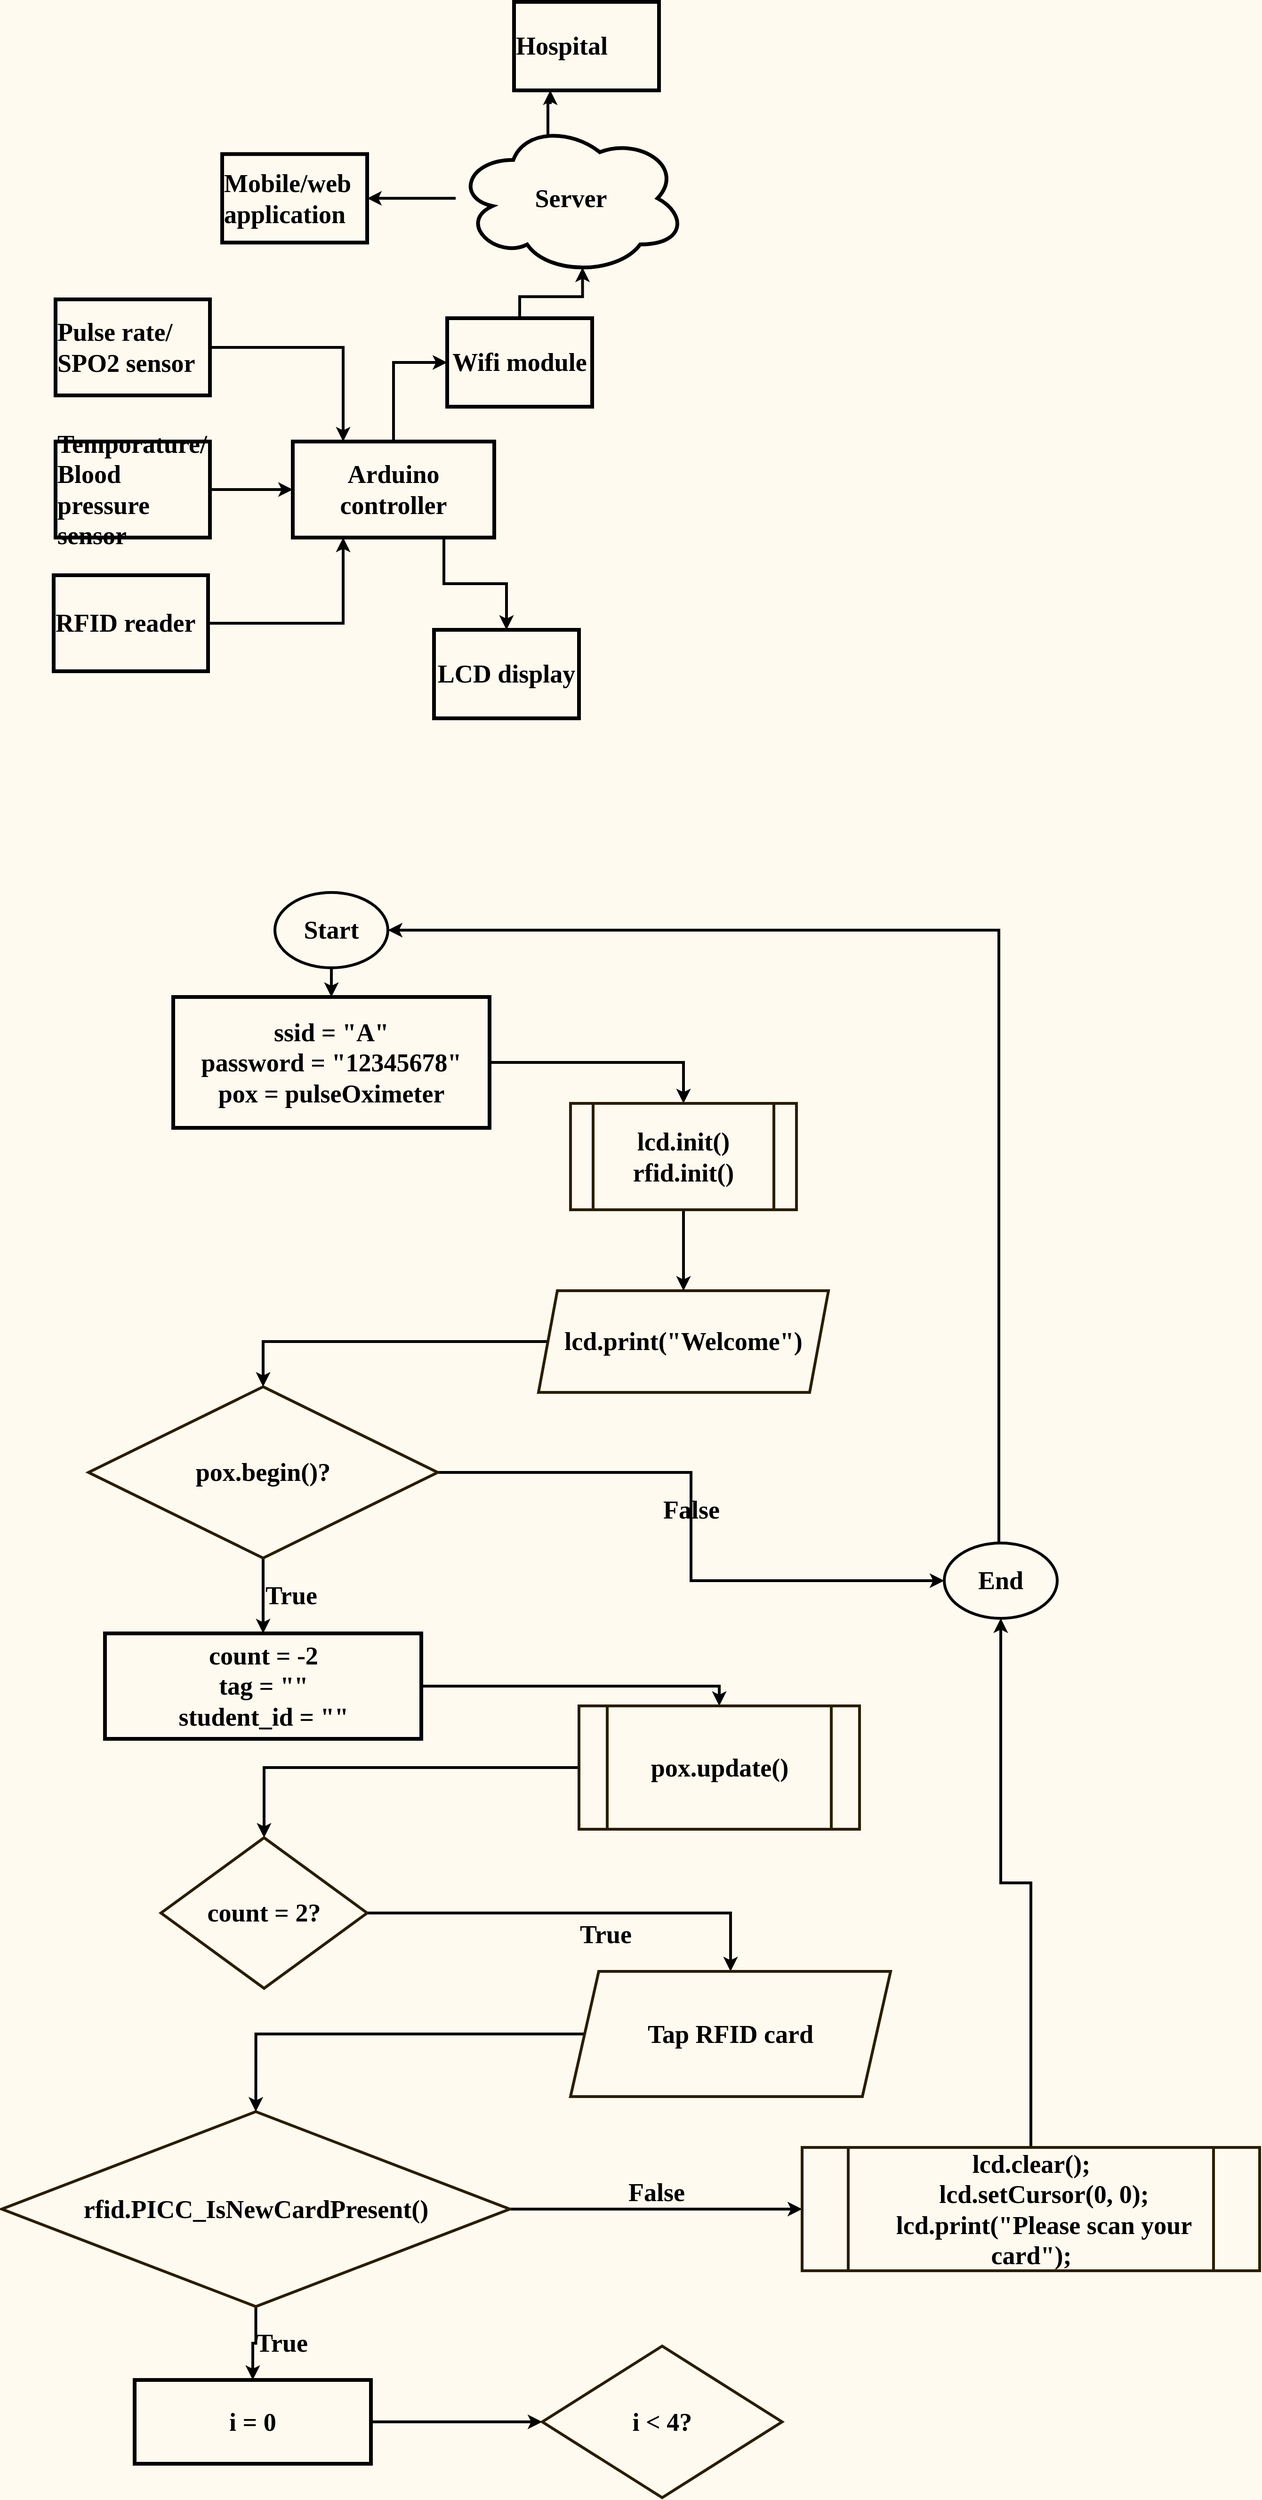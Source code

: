 <mxfile version="20.5.1" type="github">
  <diagram id="MGJxMbVjlbr7KXQ5UN1Q" name="Page-1">
    <mxGraphModel dx="1008" dy="725" grid="0" gridSize="10" guides="1" tooltips="1" connect="1" arrows="1" fold="1" page="1" pageScale="1" pageWidth="850" pageHeight="1100" background="#FFFAEF" math="0" shadow="0">
      <root>
        <mxCell id="0" />
        <mxCell id="1" parent="0" />
        <mxCell id="DJ8g7D3eGbYBYhp7FH4V-6" style="edgeStyle=orthogonalEdgeStyle;rounded=0;orthogonalLoop=1;jettySize=auto;html=1;entryX=0.25;entryY=0;entryDx=0;entryDy=0;fontFamily=Space Grotesk;fontSource=https%3A%2F%2Ffonts.googleapis.com%2Fcss%3Ffamily%3DSpace%2BGrotesk;fontSize=27;strokeWidth=3;" parent="1" source="DJ8g7D3eGbYBYhp7FH4V-1" target="DJ8g7D3eGbYBYhp7FH4V-5" edge="1">
          <mxGeometry relative="1" as="geometry" />
        </mxCell>
        <mxCell id="DJ8g7D3eGbYBYhp7FH4V-1" value="Pulse rate/ SPO2 sensor" style="rounded=0;whiteSpace=wrap;html=1;fillColor=#FFFAEF;strokeWidth=4;fontFamily=Space Grotesk;fontSource=https%3A%2F%2Ffonts.googleapis.com%2Fcss%3Ffamily%3DSpace%2BGrotesk;fontSize=27;align=left;fontStyle=1" parent="1" vertex="1">
          <mxGeometry x="74" y="351" width="164" height="102" as="geometry" />
        </mxCell>
        <mxCell id="DJ8g7D3eGbYBYhp7FH4V-7" style="edgeStyle=orthogonalEdgeStyle;rounded=0;orthogonalLoop=1;jettySize=auto;html=1;entryX=0;entryY=0.5;entryDx=0;entryDy=0;fontFamily=Space Grotesk;fontSource=https%3A%2F%2Ffonts.googleapis.com%2Fcss%3Ffamily%3DSpace%2BGrotesk;fontSize=27;strokeWidth=3;" parent="1" source="DJ8g7D3eGbYBYhp7FH4V-3" target="DJ8g7D3eGbYBYhp7FH4V-5" edge="1">
          <mxGeometry relative="1" as="geometry" />
        </mxCell>
        <mxCell id="DJ8g7D3eGbYBYhp7FH4V-3" value="Temporature/ Blood pressure sensor" style="rounded=0;whiteSpace=wrap;html=1;fillColor=#FFFAEF;strokeWidth=4;fontFamily=Space Grotesk;fontSource=https%3A%2F%2Ffonts.googleapis.com%2Fcss%3Ffamily%3DSpace%2BGrotesk;fontSize=27;align=left;fontStyle=1" parent="1" vertex="1">
          <mxGeometry x="74" y="502" width="164" height="102" as="geometry" />
        </mxCell>
        <mxCell id="DJ8g7D3eGbYBYhp7FH4V-8" style="edgeStyle=orthogonalEdgeStyle;rounded=0;orthogonalLoop=1;jettySize=auto;html=1;entryX=0.25;entryY=1;entryDx=0;entryDy=0;fontFamily=Space Grotesk;fontSource=https%3A%2F%2Ffonts.googleapis.com%2Fcss%3Ffamily%3DSpace%2BGrotesk;fontSize=27;strokeWidth=3;" parent="1" source="DJ8g7D3eGbYBYhp7FH4V-4" target="DJ8g7D3eGbYBYhp7FH4V-5" edge="1">
          <mxGeometry relative="1" as="geometry" />
        </mxCell>
        <mxCell id="DJ8g7D3eGbYBYhp7FH4V-4" value="RFID reader" style="rounded=0;whiteSpace=wrap;html=1;fillColor=#FFFAEF;strokeWidth=4;fontFamily=Space Grotesk;fontSource=https%3A%2F%2Ffonts.googleapis.com%2Fcss%3Ffamily%3DSpace%2BGrotesk;fontSize=27;align=left;fontStyle=1" parent="1" vertex="1">
          <mxGeometry x="72" y="644" width="164" height="102" as="geometry" />
        </mxCell>
        <mxCell id="DJ8g7D3eGbYBYhp7FH4V-10" style="edgeStyle=orthogonalEdgeStyle;rounded=0;orthogonalLoop=1;jettySize=auto;html=1;exitX=0.75;exitY=1;exitDx=0;exitDy=0;entryX=0.5;entryY=0;entryDx=0;entryDy=0;strokeWidth=3;fontFamily=Space Grotesk;fontSource=https%3A%2F%2Ffonts.googleapis.com%2Fcss%3Ffamily%3DSpace%2BGrotesk;fontSize=27;" parent="1" source="DJ8g7D3eGbYBYhp7FH4V-5" target="DJ8g7D3eGbYBYhp7FH4V-9" edge="1">
          <mxGeometry relative="1" as="geometry" />
        </mxCell>
        <mxCell id="DJ8g7D3eGbYBYhp7FH4V-12" style="edgeStyle=orthogonalEdgeStyle;rounded=0;orthogonalLoop=1;jettySize=auto;html=1;entryX=0;entryY=0.5;entryDx=0;entryDy=0;strokeWidth=3;fontFamily=Space Grotesk;fontSource=https%3A%2F%2Ffonts.googleapis.com%2Fcss%3Ffamily%3DSpace%2BGrotesk;fontSize=27;" parent="1" source="DJ8g7D3eGbYBYhp7FH4V-5" target="DJ8g7D3eGbYBYhp7FH4V-11" edge="1">
          <mxGeometry relative="1" as="geometry" />
        </mxCell>
        <mxCell id="DJ8g7D3eGbYBYhp7FH4V-5" value="Arduino controller" style="rounded=0;whiteSpace=wrap;html=1;fillColor=#FFFAEF;strokeWidth=4;fontFamily=Space Grotesk;fontSource=https%3A%2F%2Ffonts.googleapis.com%2Fcss%3Ffamily%3DSpace%2BGrotesk;fontSize=27;align=center;fontStyle=1" parent="1" vertex="1">
          <mxGeometry x="326" y="502" width="214" height="102" as="geometry" />
        </mxCell>
        <mxCell id="DJ8g7D3eGbYBYhp7FH4V-9" value="LCD display" style="rounded=0;whiteSpace=wrap;html=1;fillColor=#FFFAEF;strokeWidth=4;fontFamily=Space Grotesk;fontSource=https%3A%2F%2Ffonts.googleapis.com%2Fcss%3Ffamily%3DSpace%2BGrotesk;fontSize=27;align=center;fontStyle=1" parent="1" vertex="1">
          <mxGeometry x="476" y="702" width="154" height="94" as="geometry" />
        </mxCell>
        <mxCell id="DJ8g7D3eGbYBYhp7FH4V-14" style="edgeStyle=orthogonalEdgeStyle;rounded=0;orthogonalLoop=1;jettySize=auto;html=1;entryX=0.55;entryY=0.95;entryDx=0;entryDy=0;entryPerimeter=0;strokeWidth=3;fontFamily=Space Grotesk;fontSource=https%3A%2F%2Ffonts.googleapis.com%2Fcss%3Ffamily%3DSpace%2BGrotesk;fontSize=27;" parent="1" source="DJ8g7D3eGbYBYhp7FH4V-11" target="DJ8g7D3eGbYBYhp7FH4V-13" edge="1">
          <mxGeometry relative="1" as="geometry" />
        </mxCell>
        <mxCell id="DJ8g7D3eGbYBYhp7FH4V-11" value="Wifi module" style="rounded=0;whiteSpace=wrap;html=1;fillColor=#FFFAEF;strokeWidth=4;fontFamily=Space Grotesk;fontSource=https%3A%2F%2Ffonts.googleapis.com%2Fcss%3Ffamily%3DSpace%2BGrotesk;fontSize=27;align=center;fontStyle=1" parent="1" vertex="1">
          <mxGeometry x="490" y="371" width="154" height="94" as="geometry" />
        </mxCell>
        <mxCell id="DJ8g7D3eGbYBYhp7FH4V-16" style="edgeStyle=orthogonalEdgeStyle;rounded=0;orthogonalLoop=1;jettySize=auto;html=1;entryX=1;entryY=0.5;entryDx=0;entryDy=0;strokeWidth=3;fontFamily=Space Grotesk;fontSource=https%3A%2F%2Ffonts.googleapis.com%2Fcss%3Ffamily%3DSpace%2BGrotesk;fontSize=27;" parent="1" source="DJ8g7D3eGbYBYhp7FH4V-13" target="DJ8g7D3eGbYBYhp7FH4V-15" edge="1">
          <mxGeometry relative="1" as="geometry" />
        </mxCell>
        <mxCell id="DJ8g7D3eGbYBYhp7FH4V-19" style="edgeStyle=orthogonalEdgeStyle;rounded=0;orthogonalLoop=1;jettySize=auto;html=1;exitX=0.4;exitY=0.1;exitDx=0;exitDy=0;exitPerimeter=0;entryX=0.25;entryY=1;entryDx=0;entryDy=0;strokeWidth=3;fontFamily=Space Grotesk;fontSource=https%3A%2F%2Ffonts.googleapis.com%2Fcss%3Ffamily%3DSpace%2BGrotesk;fontSize=27;" parent="1" source="DJ8g7D3eGbYBYhp7FH4V-13" target="DJ8g7D3eGbYBYhp7FH4V-18" edge="1">
          <mxGeometry relative="1" as="geometry" />
        </mxCell>
        <mxCell id="DJ8g7D3eGbYBYhp7FH4V-13" value="Server" style="ellipse;shape=cloud;whiteSpace=wrap;html=1;strokeWidth=4;fontFamily=Space Grotesk;fontSource=https%3A%2F%2Ffonts.googleapis.com%2Fcss%3Ffamily%3DSpace%2BGrotesk;fontSize=27;fillColor=#FFFAEF;fontStyle=1" parent="1" vertex="1">
          <mxGeometry x="499" y="162" width="245" height="163.33" as="geometry" />
        </mxCell>
        <mxCell id="DJ8g7D3eGbYBYhp7FH4V-15" value="Mobile/web application" style="rounded=0;whiteSpace=wrap;html=1;fillColor=#FFFAEF;strokeWidth=4;fontFamily=Space Grotesk;fontSource=https%3A%2F%2Ffonts.googleapis.com%2Fcss%3Ffamily%3DSpace%2BGrotesk;fontSize=27;align=left;fontStyle=1" parent="1" vertex="1">
          <mxGeometry x="251" y="196.66" width="154" height="94" as="geometry" />
        </mxCell>
        <mxCell id="DJ8g7D3eGbYBYhp7FH4V-18" value="Hospital" style="rounded=0;whiteSpace=wrap;html=1;fillColor=#FFFAEF;strokeWidth=4;fontFamily=Space Grotesk;fontSource=https%3A%2F%2Ffonts.googleapis.com%2Fcss%3Ffamily%3DSpace%2BGrotesk;fontSize=27;align=left;fontStyle=1" parent="1" vertex="1">
          <mxGeometry x="561" y="35" width="154" height="94" as="geometry" />
        </mxCell>
        <mxCell id="ZeVpuo8kQjR2G3YYarO5-6" style="edgeStyle=orthogonalEdgeStyle;rounded=0;orthogonalLoop=1;jettySize=auto;html=1;entryX=0.5;entryY=0;entryDx=0;entryDy=0;fontFamily=Space Grotesk;fontSource=https%3A%2F%2Ffonts.googleapis.com%2Fcss%3Ffamily%3DSpace%2BGrotesk;fontSize=27;strokeWidth=3;" edge="1" parent="1" source="ZeVpuo8kQjR2G3YYarO5-1" target="ZeVpuo8kQjR2G3YYarO5-3">
          <mxGeometry relative="1" as="geometry" />
        </mxCell>
        <mxCell id="ZeVpuo8kQjR2G3YYarO5-1" value="&lt;font face=&quot;Space Grotesk&quot; style=&quot;font-size: 27px;&quot;&gt;Start&lt;/font&gt;" style="ellipse;whiteSpace=wrap;html=1;fillColor=#FFFAEF;strokeWidth=3;fontSize=27;fontStyle=1" vertex="1" parent="1">
          <mxGeometry x="307" y="981" width="120" height="80" as="geometry" />
        </mxCell>
        <mxCell id="ZeVpuo8kQjR2G3YYarO5-9" style="edgeStyle=orthogonalEdgeStyle;rounded=0;orthogonalLoop=1;jettySize=auto;html=1;entryX=1;entryY=0.5;entryDx=0;entryDy=0;labelBackgroundColor=none;strokeWidth=3;fontFamily=Space Grotesk;fontSource=https%3A%2F%2Ffonts.googleapis.com%2Fcss%3Ffamily%3DSpace%2BGrotesk;fontSize=27;exitX=0.5;exitY=0;exitDx=0;exitDy=0;" edge="1" parent="1" source="ZeVpuo8kQjR2G3YYarO5-2" target="ZeVpuo8kQjR2G3YYarO5-1">
          <mxGeometry relative="1" as="geometry">
            <Array as="points">
              <mxPoint x="1076" y="1021" />
            </Array>
          </mxGeometry>
        </mxCell>
        <mxCell id="ZeVpuo8kQjR2G3YYarO5-2" value="&lt;font face=&quot;Space Grotesk&quot; style=&quot;font-size: 27px;&quot;&gt;End&lt;/font&gt;" style="ellipse;whiteSpace=wrap;html=1;fillColor=#FFFAEF;strokeWidth=3;fontSize=27;fontStyle=1" vertex="1" parent="1">
          <mxGeometry x="1018" y="1672" width="120" height="80" as="geometry" />
        </mxCell>
        <mxCell id="ZeVpuo8kQjR2G3YYarO5-7" style="edgeStyle=orthogonalEdgeStyle;rounded=0;orthogonalLoop=1;jettySize=auto;html=1;entryX=0.5;entryY=0;entryDx=0;entryDy=0;strokeWidth=3;fontFamily=Space Grotesk;fontSource=https%3A%2F%2Ffonts.googleapis.com%2Fcss%3Ffamily%3DSpace%2BGrotesk;fontSize=27;" edge="1" parent="1" source="ZeVpuo8kQjR2G3YYarO5-3" target="ZeVpuo8kQjR2G3YYarO5-17">
          <mxGeometry relative="1" as="geometry" />
        </mxCell>
        <mxCell id="ZeVpuo8kQjR2G3YYarO5-3" value="ssid = &quot;A&quot;&lt;br style=&quot;font-size: 27px;&quot;&gt;password = &quot;12345678&quot;&lt;br style=&quot;font-size: 27px;&quot;&gt;pox = pulseOximeter&lt;br style=&quot;font-size: 27px;&quot;&gt;" style="rounded=0;whiteSpace=wrap;html=1;fillColor=#FFFAEF;strokeWidth=4;fontFamily=Space Grotesk;fontSource=https%3A%2F%2Ffonts.googleapis.com%2Fcss%3Ffamily%3DSpace%2BGrotesk;fontSize=27;align=center;fontStyle=1" vertex="1" parent="1">
          <mxGeometry x="199" y="1092" width="336" height="139" as="geometry" />
        </mxCell>
        <mxCell id="ZeVpuo8kQjR2G3YYarO5-14" style="edgeStyle=orthogonalEdgeStyle;rounded=0;orthogonalLoop=1;jettySize=auto;html=1;entryX=0.5;entryY=0;entryDx=0;entryDy=0;labelBackgroundColor=none;strokeWidth=3;fontFamily=Space Grotesk;fontSource=https%3A%2F%2Ffonts.googleapis.com%2Fcss%3Ffamily%3DSpace%2BGrotesk;fontSize=27;" edge="1" parent="1" source="ZeVpuo8kQjR2G3YYarO5-4" target="ZeVpuo8kQjR2G3YYarO5-15">
          <mxGeometry relative="1" as="geometry">
            <mxPoint x="367" y="1894" as="targetPoint" />
          </mxGeometry>
        </mxCell>
        <mxCell id="ZeVpuo8kQjR2G3YYarO5-4" value="count = -2&lt;br style=&quot;font-size: 27px;&quot;&gt;tag = &quot;&quot;&lt;br style=&quot;font-size: 27px;&quot;&gt;student_id = &quot;&quot;" style="rounded=0;whiteSpace=wrap;html=1;fillColor=#FFFAEF;strokeWidth=4;fontFamily=Space Grotesk;fontSource=https%3A%2F%2Ffonts.googleapis.com%2Fcss%3Ffamily%3DSpace%2BGrotesk;fontSize=27;align=center;fontStyle=1" vertex="1" parent="1">
          <mxGeometry x="126.5" y="1768" width="336" height="112" as="geometry" />
        </mxCell>
        <mxCell id="ZeVpuo8kQjR2G3YYarO5-8" value="False" style="edgeStyle=orthogonalEdgeStyle;rounded=0;orthogonalLoop=1;jettySize=auto;html=1;entryX=0;entryY=0.5;entryDx=0;entryDy=0;strokeWidth=3;fontFamily=Space Grotesk;fontSource=https%3A%2F%2Ffonts.googleapis.com%2Fcss%3Ffamily%3DSpace%2BGrotesk;fontSize=27;labelBackgroundColor=none;verticalAlign=bottom;fontStyle=1" edge="1" parent="1" source="ZeVpuo8kQjR2G3YYarO5-5" target="ZeVpuo8kQjR2G3YYarO5-2">
          <mxGeometry relative="1" as="geometry" />
        </mxCell>
        <mxCell id="ZeVpuo8kQjR2G3YYarO5-10" value="True" style="edgeStyle=orthogonalEdgeStyle;rounded=0;orthogonalLoop=1;jettySize=auto;html=1;entryX=0.5;entryY=0;entryDx=0;entryDy=0;labelBackgroundColor=none;strokeWidth=3;fontFamily=Space Grotesk;fontSource=https%3A%2F%2Ffonts.googleapis.com%2Fcss%3Ffamily%3DSpace%2BGrotesk;fontSize=27;labelPosition=right;verticalLabelPosition=middle;align=left;verticalAlign=middle;fontStyle=1" edge="1" parent="1" source="ZeVpuo8kQjR2G3YYarO5-5" target="ZeVpuo8kQjR2G3YYarO5-4">
          <mxGeometry relative="1" as="geometry" />
        </mxCell>
        <mxCell id="ZeVpuo8kQjR2G3YYarO5-5" value="pox.begin()?" style="rhombus;whiteSpace=wrap;html=1;strokeColor=#291D00;strokeWidth=3;fontFamily=Space Grotesk;fontSource=https%3A%2F%2Ffonts.googleapis.com%2Fcss%3Ffamily%3DSpace%2BGrotesk;fontSize=27;fillColor=#FFFAEF;fontStyle=1" vertex="1" parent="1">
          <mxGeometry x="109" y="1506" width="371" height="182" as="geometry" />
        </mxCell>
        <mxCell id="ZeVpuo8kQjR2G3YYarO5-12" style="edgeStyle=orthogonalEdgeStyle;rounded=0;orthogonalLoop=1;jettySize=auto;html=1;entryX=0.5;entryY=0;entryDx=0;entryDy=0;labelBackgroundColor=none;strokeWidth=3;fontFamily=Space Grotesk;fontSource=https%3A%2F%2Ffonts.googleapis.com%2Fcss%3Ffamily%3DSpace%2BGrotesk;fontSize=27;" edge="1" parent="1" source="ZeVpuo8kQjR2G3YYarO5-11" target="ZeVpuo8kQjR2G3YYarO5-5">
          <mxGeometry relative="1" as="geometry" />
        </mxCell>
        <mxCell id="ZeVpuo8kQjR2G3YYarO5-11" value="&lt;span style=&quot;font-size: 27px; font-weight: 700;&quot;&gt;lcd.print(&quot;Welcome&quot;)&lt;/span&gt;" style="shape=parallelogram;perimeter=parallelogramPerimeter;whiteSpace=wrap;html=1;fixedSize=1;strokeColor=#291D00;strokeWidth=3;fontFamily=Space Grotesk;fontSource=https%3A%2F%2Ffonts.googleapis.com%2Fcss%3Ffamily%3DSpace%2BGrotesk;fontSize=27;fillColor=#FFFAEF;" vertex="1" parent="1">
          <mxGeometry x="587" y="1404" width="308" height="108" as="geometry" />
        </mxCell>
        <mxCell id="ZeVpuo8kQjR2G3YYarO5-20" style="edgeStyle=orthogonalEdgeStyle;rounded=0;orthogonalLoop=1;jettySize=auto;html=1;entryX=0.5;entryY=0;entryDx=0;entryDy=0;labelBackgroundColor=none;strokeWidth=3;fontFamily=Space Grotesk;fontSource=https%3A%2F%2Ffonts.googleapis.com%2Fcss%3Ffamily%3DSpace%2BGrotesk;fontSize=27;" edge="1" parent="1" source="ZeVpuo8kQjR2G3YYarO5-15" target="ZeVpuo8kQjR2G3YYarO5-19">
          <mxGeometry relative="1" as="geometry" />
        </mxCell>
        <mxCell id="ZeVpuo8kQjR2G3YYarO5-15" value="&lt;span style=&quot;font-size: 27px; font-weight: 700;&quot;&gt;pox.update()&lt;/span&gt;" style="shape=process;whiteSpace=wrap;html=1;backgroundOutline=1;strokeColor=#291D00;strokeWidth=3;fontFamily=Space Grotesk;fontSource=https%3A%2F%2Ffonts.googleapis.com%2Fcss%3Ffamily%3DSpace%2BGrotesk;fontSize=27;fillColor=#FFFAEF;" vertex="1" parent="1">
          <mxGeometry x="630" y="1845" width="298" height="131" as="geometry" />
        </mxCell>
        <mxCell id="ZeVpuo8kQjR2G3YYarO5-18" style="edgeStyle=orthogonalEdgeStyle;rounded=0;orthogonalLoop=1;jettySize=auto;html=1;entryX=0.5;entryY=0;entryDx=0;entryDy=0;labelBackgroundColor=none;strokeWidth=3;fontFamily=Space Grotesk;fontSource=https%3A%2F%2Ffonts.googleapis.com%2Fcss%3Ffamily%3DSpace%2BGrotesk;fontSize=27;" edge="1" parent="1" source="ZeVpuo8kQjR2G3YYarO5-17" target="ZeVpuo8kQjR2G3YYarO5-11">
          <mxGeometry relative="1" as="geometry" />
        </mxCell>
        <mxCell id="ZeVpuo8kQjR2G3YYarO5-17" value="&lt;span style=&quot;font-size: 27px; font-weight: 700;&quot;&gt;lcd.init()&lt;/span&gt;&lt;br style=&quot;font-size: 27px; font-weight: 700;&quot;&gt;&lt;span style=&quot;font-size: 27px; font-weight: 700;&quot;&gt;rfid.init()&lt;/span&gt;" style="shape=process;whiteSpace=wrap;html=1;backgroundOutline=1;strokeColor=#291D00;strokeWidth=3;fontFamily=Space Grotesk;fontSource=https%3A%2F%2Ffonts.googleapis.com%2Fcss%3Ffamily%3DSpace%2BGrotesk;fontSize=27;fillColor=#FFFAEF;" vertex="1" parent="1">
          <mxGeometry x="621" y="1205" width="240" height="113" as="geometry" />
        </mxCell>
        <mxCell id="ZeVpuo8kQjR2G3YYarO5-22" value="True" style="edgeStyle=orthogonalEdgeStyle;rounded=0;orthogonalLoop=1;jettySize=auto;html=1;entryX=0.5;entryY=0;entryDx=0;entryDy=0;labelBackgroundColor=none;strokeWidth=3;fontFamily=Space Grotesk;fontSource=https%3A%2F%2Ffonts.googleapis.com%2Fcss%3Ffamily%3DSpace%2BGrotesk;fontSize=27;labelPosition=right;verticalLabelPosition=middle;align=left;verticalAlign=top;fontStyle=1" edge="1" parent="1" source="ZeVpuo8kQjR2G3YYarO5-19" target="ZeVpuo8kQjR2G3YYarO5-26">
          <mxGeometry relative="1" as="geometry" />
        </mxCell>
        <mxCell id="ZeVpuo8kQjR2G3YYarO5-19" value="count = 2?" style="rhombus;whiteSpace=wrap;html=1;strokeColor=#291D00;strokeWidth=3;fontFamily=Space Grotesk;fontSource=https%3A%2F%2Ffonts.googleapis.com%2Fcss%3Ffamily%3DSpace%2BGrotesk;fontSize=27;fillColor=#FFFAEF;fontStyle=1" vertex="1" parent="1">
          <mxGeometry x="186" y="1985" width="219" height="160" as="geometry" />
        </mxCell>
        <mxCell id="ZeVpuo8kQjR2G3YYarO5-24" value="False" style="edgeStyle=orthogonalEdgeStyle;rounded=0;orthogonalLoop=1;jettySize=auto;html=1;entryX=0;entryY=0.5;entryDx=0;entryDy=0;labelBackgroundColor=none;strokeWidth=3;fontFamily=Space Grotesk;fontSource=https%3A%2F%2Ffonts.googleapis.com%2Fcss%3Ffamily%3DSpace%2BGrotesk;fontSize=27;verticalAlign=bottom;fontStyle=1" edge="1" parent="1" source="ZeVpuo8kQjR2G3YYarO5-21" target="ZeVpuo8kQjR2G3YYarO5-23">
          <mxGeometry relative="1" as="geometry" />
        </mxCell>
        <mxCell id="ZeVpuo8kQjR2G3YYarO5-29" value="True" style="edgeStyle=orthogonalEdgeStyle;rounded=0;orthogonalLoop=1;jettySize=auto;html=1;entryX=0.5;entryY=0;entryDx=0;entryDy=0;labelBackgroundColor=none;strokeWidth=3;fontFamily=Space Grotesk;fontSource=https%3A%2F%2Ffonts.googleapis.com%2Fcss%3Ffamily%3DSpace%2BGrotesk;fontSize=27;labelPosition=right;verticalLabelPosition=middle;align=left;verticalAlign=middle;fontStyle=1" edge="1" parent="1" source="ZeVpuo8kQjR2G3YYarO5-21" target="ZeVpuo8kQjR2G3YYarO5-28">
          <mxGeometry relative="1" as="geometry" />
        </mxCell>
        <mxCell id="ZeVpuo8kQjR2G3YYarO5-21" value="rfid.PICC_IsNewCardPresent()" style="rhombus;whiteSpace=wrap;html=1;strokeColor=#291D00;strokeWidth=3;fontFamily=Space Grotesk;fontSource=https%3A%2F%2Ffonts.googleapis.com%2Fcss%3Ffamily%3DSpace%2BGrotesk;fontSize=27;fillColor=#FFFAEF;fontStyle=1" vertex="1" parent="1">
          <mxGeometry x="17" y="2276" width="539.5" height="207" as="geometry" />
        </mxCell>
        <mxCell id="ZeVpuo8kQjR2G3YYarO5-25" style="edgeStyle=orthogonalEdgeStyle;rounded=0;orthogonalLoop=1;jettySize=auto;html=1;entryX=0.5;entryY=1;entryDx=0;entryDy=0;labelBackgroundColor=none;strokeWidth=3;fontFamily=Space Grotesk;fontSource=https%3A%2F%2Ffonts.googleapis.com%2Fcss%3Ffamily%3DSpace%2BGrotesk;fontSize=27;" edge="1" parent="1" source="ZeVpuo8kQjR2G3YYarO5-23" target="ZeVpuo8kQjR2G3YYarO5-2">
          <mxGeometry relative="1" as="geometry" />
        </mxCell>
        <mxCell id="ZeVpuo8kQjR2G3YYarO5-23" value="&lt;div style=&quot;font-size: 27px;&quot;&gt;&lt;span style=&quot;font-size: 27px;&quot;&gt;&lt;b style=&quot;font-size: 27px;&quot;&gt;lcd.clear();&lt;/b&gt;&lt;/span&gt;&lt;/div&gt;&lt;div style=&quot;font-size: 27px;&quot;&gt;&lt;span style=&quot;font-size: 27px;&quot;&gt;&lt;b style=&quot;font-size: 27px;&quot;&gt;&amp;nbsp; &amp;nbsp; lcd.setCursor(0, 0);&lt;/b&gt;&lt;/span&gt;&lt;/div&gt;&lt;div style=&quot;font-size: 27px;&quot;&gt;&lt;span style=&quot;font-size: 27px;&quot;&gt;&lt;b style=&quot;font-size: 27px;&quot;&gt;&amp;nbsp; &amp;nbsp; lcd.print(&quot;Please scan your card&quot;);&lt;/b&gt;&lt;/span&gt;&lt;/div&gt;" style="shape=process;whiteSpace=wrap;html=1;backgroundOutline=1;strokeColor=#291D00;strokeWidth=3;fontFamily=Space Grotesk;fontSource=https%3A%2F%2Ffonts.googleapis.com%2Fcss%3Ffamily%3DSpace%2BGrotesk;fontSize=27;fillColor=#FFFAEF;" vertex="1" parent="1">
          <mxGeometry x="867" y="2314" width="486" height="131" as="geometry" />
        </mxCell>
        <mxCell id="ZeVpuo8kQjR2G3YYarO5-27" style="edgeStyle=orthogonalEdgeStyle;rounded=0;orthogonalLoop=1;jettySize=auto;html=1;entryX=0.5;entryY=0;entryDx=0;entryDy=0;labelBackgroundColor=none;strokeWidth=3;fontFamily=Space Grotesk;fontSource=https%3A%2F%2Ffonts.googleapis.com%2Fcss%3Ffamily%3DSpace%2BGrotesk;fontSize=27;" edge="1" parent="1" source="ZeVpuo8kQjR2G3YYarO5-26" target="ZeVpuo8kQjR2G3YYarO5-21">
          <mxGeometry relative="1" as="geometry" />
        </mxCell>
        <mxCell id="ZeVpuo8kQjR2G3YYarO5-26" value="Tap RFID card" style="shape=parallelogram;perimeter=parallelogramPerimeter;whiteSpace=wrap;html=1;fixedSize=1;strokeColor=#291D00;strokeWidth=3;fontFamily=Space Grotesk;fontSource=https%3A%2F%2Ffonts.googleapis.com%2Fcss%3Ffamily%3DSpace%2BGrotesk;fontSize=27;fillColor=#FFFAEF;size=30.0;fontStyle=1" vertex="1" parent="1">
          <mxGeometry x="621" y="2127" width="340" height="133" as="geometry" />
        </mxCell>
        <mxCell id="ZeVpuo8kQjR2G3YYarO5-32" style="edgeStyle=orthogonalEdgeStyle;rounded=0;orthogonalLoop=1;jettySize=auto;html=1;entryX=0;entryY=0.5;entryDx=0;entryDy=0;labelBackgroundColor=none;strokeWidth=3;fontFamily=Space Grotesk;fontSource=https%3A%2F%2Ffonts.googleapis.com%2Fcss%3Ffamily%3DSpace%2BGrotesk;fontSize=27;" edge="1" parent="1" source="ZeVpuo8kQjR2G3YYarO5-28" target="ZeVpuo8kQjR2G3YYarO5-30">
          <mxGeometry relative="1" as="geometry" />
        </mxCell>
        <mxCell id="ZeVpuo8kQjR2G3YYarO5-28" value="i = 0" style="rounded=0;whiteSpace=wrap;html=1;fillColor=#FFFAEF;strokeWidth=4;fontFamily=Space Grotesk;fontSource=https%3A%2F%2Ffonts.googleapis.com%2Fcss%3Ffamily%3DSpace%2BGrotesk;fontSize=27;align=center;fontStyle=1" vertex="1" parent="1">
          <mxGeometry x="158" y="2561" width="251" height="89" as="geometry" />
        </mxCell>
        <mxCell id="ZeVpuo8kQjR2G3YYarO5-30" value="i &amp;lt; 4?" style="rhombus;whiteSpace=wrap;html=1;strokeColor=#291D00;strokeWidth=3;fontFamily=Space Grotesk;fontSource=https%3A%2F%2Ffonts.googleapis.com%2Fcss%3Ffamily%3DSpace%2BGrotesk;fontSize=27;fillColor=#FFFAEF;fontStyle=1" vertex="1" parent="1">
          <mxGeometry x="591" y="2525" width="254.75" height="161" as="geometry" />
        </mxCell>
      </root>
    </mxGraphModel>
  </diagram>
</mxfile>
